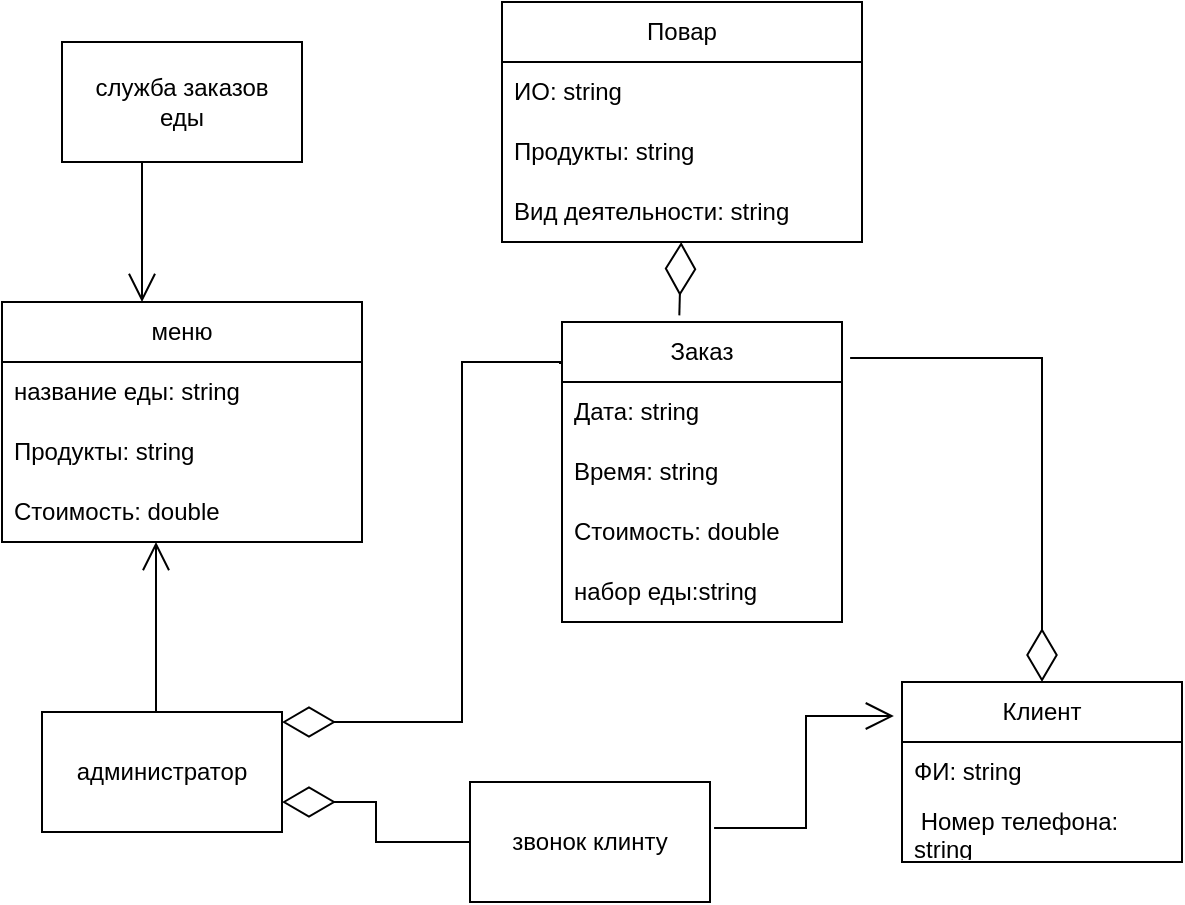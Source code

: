 <mxfile version="22.0.8" type="device">
  <diagram name="Страница — 1" id="GbXnxrKhf0Fcuj3F7018">
    <mxGraphModel dx="1173" dy="523" grid="1" gridSize="10" guides="1" tooltips="1" connect="1" arrows="1" fold="1" page="1" pageScale="1" pageWidth="827" pageHeight="1169" math="0" shadow="0">
      <root>
        <mxCell id="0" />
        <mxCell id="1" parent="0" />
        <mxCell id="eqWEiwZWFyWHEY6fO37Y-4" value="меню" style="swimlane;fontStyle=0;childLayout=stackLayout;horizontal=1;startSize=30;horizontalStack=0;resizeParent=1;resizeParentMax=0;resizeLast=0;collapsible=1;marginBottom=0;whiteSpace=wrap;html=1;" parent="1" vertex="1">
          <mxGeometry x="60" y="320" width="180" height="120" as="geometry" />
        </mxCell>
        <mxCell id="eqWEiwZWFyWHEY6fO37Y-5" value="название еды: string" style="text;strokeColor=none;fillColor=none;align=left;verticalAlign=middle;spacingLeft=4;spacingRight=4;overflow=hidden;points=[[0,0.5],[1,0.5]];portConstraint=eastwest;rotatable=0;whiteSpace=wrap;html=1;" parent="eqWEiwZWFyWHEY6fO37Y-4" vertex="1">
          <mxGeometry y="30" width="180" height="30" as="geometry" />
        </mxCell>
        <mxCell id="eqWEiwZWFyWHEY6fO37Y-7" value="Продукты: string" style="text;strokeColor=none;fillColor=none;align=left;verticalAlign=middle;spacingLeft=4;spacingRight=4;overflow=hidden;points=[[0,0.5],[1,0.5]];portConstraint=eastwest;rotatable=0;whiteSpace=wrap;html=1;" parent="eqWEiwZWFyWHEY6fO37Y-4" vertex="1">
          <mxGeometry y="60" width="180" height="30" as="geometry" />
        </mxCell>
        <mxCell id="eqWEiwZWFyWHEY6fO37Y-6" value="Стоимость: double" style="text;strokeColor=none;fillColor=none;align=left;verticalAlign=middle;spacingLeft=4;spacingRight=4;overflow=hidden;points=[[0,0.5],[1,0.5]];portConstraint=eastwest;rotatable=0;whiteSpace=wrap;html=1;" parent="eqWEiwZWFyWHEY6fO37Y-4" vertex="1">
          <mxGeometry y="90" width="180" height="30" as="geometry" />
        </mxCell>
        <mxCell id="eqWEiwZWFyWHEY6fO37Y-18" value="" style="group" parent="1" vertex="1" connectable="0">
          <mxGeometry x="80" y="525" width="120" height="60" as="geometry" />
        </mxCell>
        <mxCell id="eqWEiwZWFyWHEY6fO37Y-13" value="" style="rounded=0;whiteSpace=wrap;html=1;" parent="eqWEiwZWFyWHEY6fO37Y-18" vertex="1">
          <mxGeometry width="120" height="60" as="geometry" />
        </mxCell>
        <mxCell id="eqWEiwZWFyWHEY6fO37Y-14" value="администратор" style="text;html=1;strokeColor=none;fillColor=none;align=center;verticalAlign=middle;whiteSpace=wrap;rounded=0;" parent="eqWEiwZWFyWHEY6fO37Y-18" vertex="1">
          <mxGeometry x="30" y="15" width="60" height="30" as="geometry" />
        </mxCell>
        <mxCell id="eqWEiwZWFyWHEY6fO37Y-19" value="" style="group" parent="1" vertex="1" connectable="0">
          <mxGeometry x="90" y="190" width="120" height="60" as="geometry" />
        </mxCell>
        <mxCell id="eqWEiwZWFyWHEY6fO37Y-1" value="" style="rounded=0;whiteSpace=wrap;html=1;" parent="eqWEiwZWFyWHEY6fO37Y-19" vertex="1">
          <mxGeometry width="120" height="60" as="geometry" />
        </mxCell>
        <mxCell id="eqWEiwZWFyWHEY6fO37Y-2" value="служба заказов еды" style="text;html=1;strokeColor=none;fillColor=none;align=center;verticalAlign=middle;whiteSpace=wrap;rounded=0;" parent="eqWEiwZWFyWHEY6fO37Y-19" vertex="1">
          <mxGeometry x="10" y="15" width="100" height="30" as="geometry" />
        </mxCell>
        <mxCell id="eqWEiwZWFyWHEY6fO37Y-21" value="Заказ" style="swimlane;fontStyle=0;childLayout=stackLayout;horizontal=1;startSize=30;horizontalStack=0;resizeParent=1;resizeParentMax=0;resizeLast=0;collapsible=1;marginBottom=0;whiteSpace=wrap;html=1;" parent="1" vertex="1">
          <mxGeometry x="340" y="330" width="140" height="150" as="geometry" />
        </mxCell>
        <mxCell id="eqWEiwZWFyWHEY6fO37Y-22" value="Дата: string" style="text;strokeColor=none;fillColor=none;align=left;verticalAlign=middle;spacingLeft=4;spacingRight=4;overflow=hidden;points=[[0,0.5],[1,0.5]];portConstraint=eastwest;rotatable=0;whiteSpace=wrap;html=1;" parent="eqWEiwZWFyWHEY6fO37Y-21" vertex="1">
          <mxGeometry y="30" width="140" height="30" as="geometry" />
        </mxCell>
        <mxCell id="eqWEiwZWFyWHEY6fO37Y-23" value="Время: string" style="text;strokeColor=none;fillColor=none;align=left;verticalAlign=middle;spacingLeft=4;spacingRight=4;overflow=hidden;points=[[0,0.5],[1,0.5]];portConstraint=eastwest;rotatable=0;whiteSpace=wrap;html=1;" parent="eqWEiwZWFyWHEY6fO37Y-21" vertex="1">
          <mxGeometry y="60" width="140" height="30" as="geometry" />
        </mxCell>
        <mxCell id="eqWEiwZWFyWHEY6fO37Y-24" value="Стоимость: double" style="text;strokeColor=none;fillColor=none;align=left;verticalAlign=middle;spacingLeft=4;spacingRight=4;overflow=hidden;points=[[0,0.5],[1,0.5]];portConstraint=eastwest;rotatable=0;whiteSpace=wrap;html=1;" parent="eqWEiwZWFyWHEY6fO37Y-21" vertex="1">
          <mxGeometry y="90" width="140" height="30" as="geometry" />
        </mxCell>
        <mxCell id="eqWEiwZWFyWHEY6fO37Y-30" value="набор еды:string" style="text;strokeColor=none;fillColor=none;align=left;verticalAlign=middle;spacingLeft=4;spacingRight=4;overflow=hidden;points=[[0,0.5],[1,0.5]];portConstraint=eastwest;rotatable=0;whiteSpace=wrap;html=1;" parent="eqWEiwZWFyWHEY6fO37Y-21" vertex="1">
          <mxGeometry y="120" width="140" height="30" as="geometry" />
        </mxCell>
        <mxCell id="eqWEiwZWFyWHEY6fO37Y-31" value="" style="endArrow=diamondThin;endFill=0;endSize=24;html=1;rounded=0;exitX=-0.007;exitY=0.14;exitDx=0;exitDy=0;exitPerimeter=0;edgeStyle=orthogonalEdgeStyle;" parent="1" source="eqWEiwZWFyWHEY6fO37Y-21" target="eqWEiwZWFyWHEY6fO37Y-13" edge="1">
          <mxGeometry width="160" relative="1" as="geometry">
            <mxPoint x="330" y="390" as="sourcePoint" />
            <mxPoint x="490" y="390" as="targetPoint" />
            <Array as="points">
              <mxPoint x="339" y="350" />
              <mxPoint x="290" y="350" />
              <mxPoint x="290" y="530" />
            </Array>
          </mxGeometry>
        </mxCell>
        <mxCell id="eqWEiwZWFyWHEY6fO37Y-32" value="" style="endArrow=diamondThin;endFill=0;endSize=24;html=1;rounded=0;exitX=1.029;exitY=0.12;exitDx=0;exitDy=0;exitPerimeter=0;edgeStyle=orthogonalEdgeStyle;" parent="1" source="eqWEiwZWFyWHEY6fO37Y-21" target="eqWEiwZWFyWHEY6fO37Y-35" edge="1">
          <mxGeometry width="160" relative="1" as="geometry">
            <mxPoint x="330" y="390" as="sourcePoint" />
            <mxPoint x="500" y="500" as="targetPoint" />
            <Array as="points">
              <mxPoint x="580" y="348" />
            </Array>
          </mxGeometry>
        </mxCell>
        <mxCell id="eqWEiwZWFyWHEY6fO37Y-35" value="Клиент" style="swimlane;fontStyle=0;childLayout=stackLayout;horizontal=1;startSize=30;horizontalStack=0;resizeParent=1;resizeParentMax=0;resizeLast=0;collapsible=1;marginBottom=0;whiteSpace=wrap;html=1;" parent="1" vertex="1">
          <mxGeometry x="510" y="510" width="140" height="90" as="geometry" />
        </mxCell>
        <mxCell id="eqWEiwZWFyWHEY6fO37Y-36" value="ФИ: string" style="text;strokeColor=none;fillColor=none;align=left;verticalAlign=middle;spacingLeft=4;spacingRight=4;overflow=hidden;points=[[0,0.5],[1,0.5]];portConstraint=eastwest;rotatable=0;whiteSpace=wrap;html=1;" parent="eqWEiwZWFyWHEY6fO37Y-35" vertex="1">
          <mxGeometry y="30" width="140" height="30" as="geometry" />
        </mxCell>
        <mxCell id="eqWEiwZWFyWHEY6fO37Y-38" value="&amp;nbsp;Номер телефона: string&lt;br&gt;" style="text;strokeColor=none;fillColor=none;align=left;verticalAlign=middle;spacingLeft=4;spacingRight=4;overflow=hidden;points=[[0,0.5],[1,0.5]];portConstraint=eastwest;rotatable=0;whiteSpace=wrap;html=1;" parent="eqWEiwZWFyWHEY6fO37Y-35" vertex="1">
          <mxGeometry y="60" width="140" height="30" as="geometry" />
        </mxCell>
        <mxCell id="eqWEiwZWFyWHEY6fO37Y-40" value="звонок клинту" style="rounded=0;whiteSpace=wrap;html=1;" parent="1" vertex="1">
          <mxGeometry x="294" y="560" width="120" height="60" as="geometry" />
        </mxCell>
        <mxCell id="eqWEiwZWFyWHEY6fO37Y-42" value="" style="endArrow=open;endFill=1;endSize=12;html=1;rounded=0;entryX=-0.029;entryY=0.189;entryDx=0;entryDy=0;entryPerimeter=0;exitX=1.017;exitY=0.383;exitDx=0;exitDy=0;exitPerimeter=0;edgeStyle=orthogonalEdgeStyle;" parent="1" source="eqWEiwZWFyWHEY6fO37Y-40" target="eqWEiwZWFyWHEY6fO37Y-35" edge="1">
          <mxGeometry width="160" relative="1" as="geometry">
            <mxPoint x="330" y="390" as="sourcePoint" />
            <mxPoint x="450" y="620" as="targetPoint" />
          </mxGeometry>
        </mxCell>
        <mxCell id="eqWEiwZWFyWHEY6fO37Y-43" value="" style="endArrow=diamondThin;endFill=0;endSize=24;html=1;rounded=0;entryX=1;entryY=0.75;entryDx=0;entryDy=0;exitX=0;exitY=0.5;exitDx=0;exitDy=0;edgeStyle=orthogonalEdgeStyle;" parent="1" source="eqWEiwZWFyWHEY6fO37Y-40" target="eqWEiwZWFyWHEY6fO37Y-13" edge="1">
          <mxGeometry width="160" relative="1" as="geometry">
            <mxPoint x="330" y="390" as="sourcePoint" />
            <mxPoint x="490" y="390" as="targetPoint" />
          </mxGeometry>
        </mxCell>
        <mxCell id="gyikIEhu4rnv9QI0RJ7p-2" value="Повар" style="swimlane;fontStyle=0;childLayout=stackLayout;horizontal=1;startSize=30;horizontalStack=0;resizeParent=1;resizeParentMax=0;resizeLast=0;collapsible=1;marginBottom=0;whiteSpace=wrap;html=1;" vertex="1" parent="1">
          <mxGeometry x="310" y="170" width="180" height="120" as="geometry" />
        </mxCell>
        <mxCell id="gyikIEhu4rnv9QI0RJ7p-3" value="ИО: string" style="text;strokeColor=none;fillColor=none;align=left;verticalAlign=middle;spacingLeft=4;spacingRight=4;overflow=hidden;points=[[0,0.5],[1,0.5]];portConstraint=eastwest;rotatable=0;whiteSpace=wrap;html=1;" vertex="1" parent="gyikIEhu4rnv9QI0RJ7p-2">
          <mxGeometry y="30" width="180" height="30" as="geometry" />
        </mxCell>
        <mxCell id="gyikIEhu4rnv9QI0RJ7p-4" value="Продукты: string" style="text;strokeColor=none;fillColor=none;align=left;verticalAlign=middle;spacingLeft=4;spacingRight=4;overflow=hidden;points=[[0,0.5],[1,0.5]];portConstraint=eastwest;rotatable=0;whiteSpace=wrap;html=1;" vertex="1" parent="gyikIEhu4rnv9QI0RJ7p-2">
          <mxGeometry y="60" width="180" height="30" as="geometry" />
        </mxCell>
        <mxCell id="gyikIEhu4rnv9QI0RJ7p-5" value="Вид деятельности: string" style="text;strokeColor=none;fillColor=none;align=left;verticalAlign=middle;spacingLeft=4;spacingRight=4;overflow=hidden;points=[[0,0.5],[1,0.5]];portConstraint=eastwest;rotatable=0;whiteSpace=wrap;html=1;" vertex="1" parent="gyikIEhu4rnv9QI0RJ7p-2">
          <mxGeometry y="90" width="180" height="30" as="geometry" />
        </mxCell>
        <mxCell id="gyikIEhu4rnv9QI0RJ7p-6" value="" style="endArrow=diamondThin;endFill=0;endSize=24;html=1;rounded=0;exitX=0.419;exitY=-0.022;exitDx=0;exitDy=0;exitPerimeter=0;" edge="1" parent="1" source="eqWEiwZWFyWHEY6fO37Y-21" target="gyikIEhu4rnv9QI0RJ7p-5">
          <mxGeometry width="160" relative="1" as="geometry">
            <mxPoint x="394" y="330" as="sourcePoint" />
            <mxPoint x="396.12" y="310" as="targetPoint" />
            <Array as="points" />
          </mxGeometry>
        </mxCell>
        <mxCell id="gyikIEhu4rnv9QI0RJ7p-7" value="" style="endArrow=open;endFill=1;endSize=12;html=1;rounded=0;edgeStyle=orthogonalEdgeStyle;" edge="1" parent="1">
          <mxGeometry width="160" relative="1" as="geometry">
            <mxPoint x="130" y="250" as="sourcePoint" />
            <mxPoint x="130" y="320" as="targetPoint" />
          </mxGeometry>
        </mxCell>
        <mxCell id="gyikIEhu4rnv9QI0RJ7p-8" value="" style="endArrow=open;endFill=1;endSize=12;html=1;rounded=0;entryX=-0.029;entryY=0.189;entryDx=0;entryDy=0;entryPerimeter=0;exitX=0.75;exitY=0;exitDx=0;exitDy=0;edgeStyle=orthogonalEdgeStyle;" edge="1" parent="1">
          <mxGeometry width="160" relative="1" as="geometry">
            <mxPoint x="137" y="525" as="sourcePoint" />
            <mxPoint x="137" y="440" as="targetPoint" />
          </mxGeometry>
        </mxCell>
      </root>
    </mxGraphModel>
  </diagram>
</mxfile>
